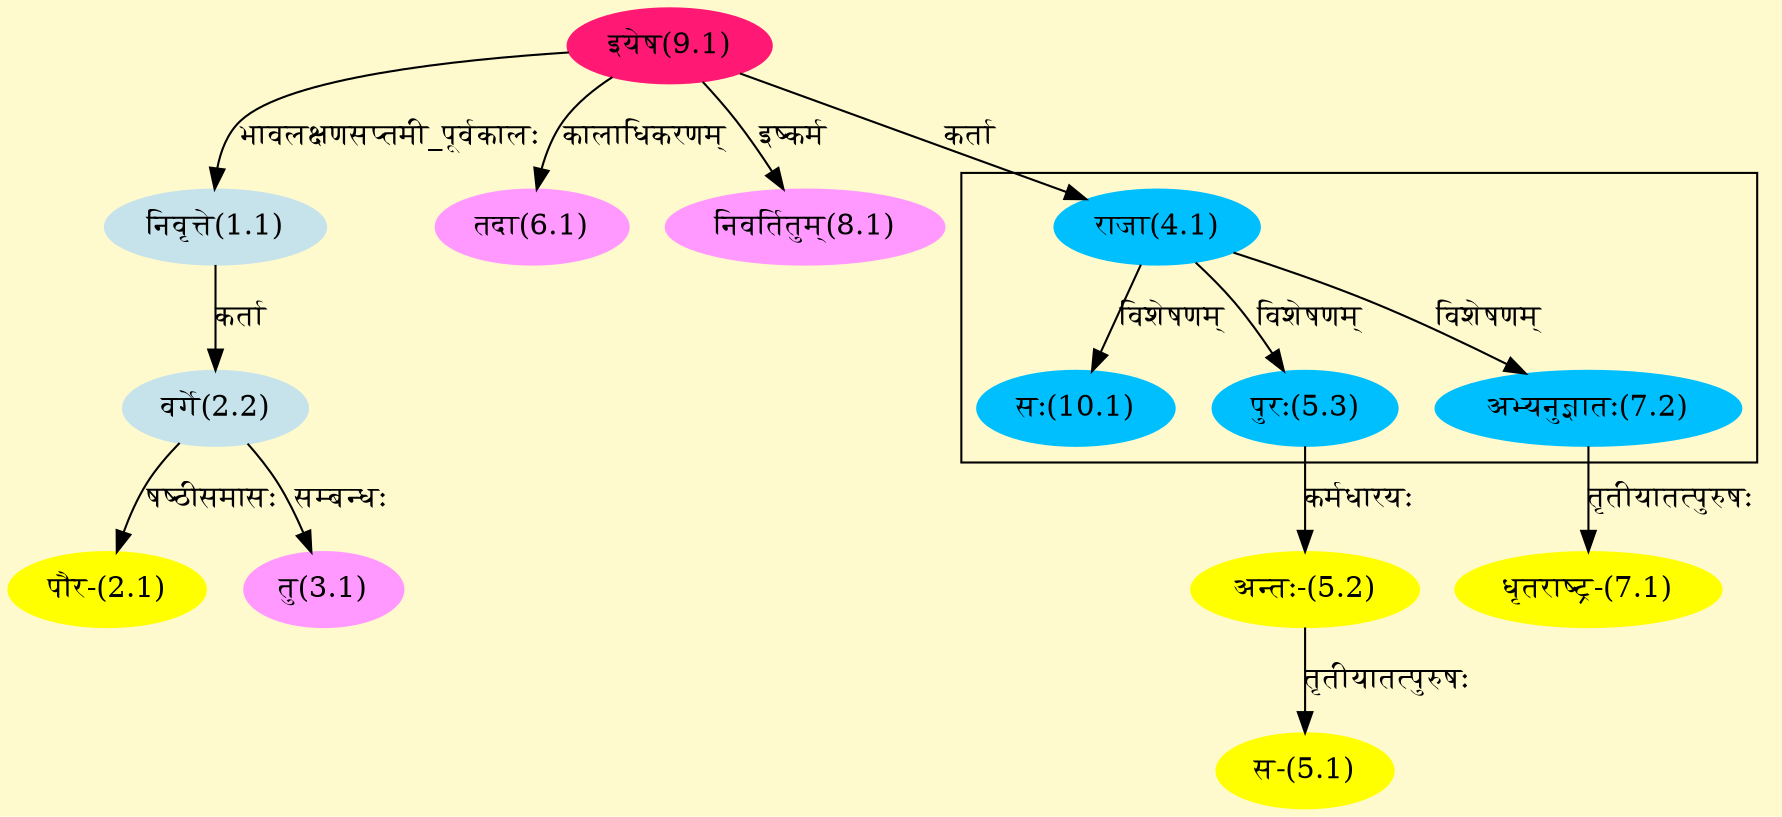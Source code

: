 digraph G{
rankdir=BT;
 compound=true;
 bgcolor="lemonchiffon1";

subgraph cluster_1{
Node5_3 [style=filled, color="#00BFFF" label = "पुरः(5.3)"]
Node4_1 [style=filled, color="#00BFFF" label = "राजा(4.1)"]
Node7_2 [style=filled, color="#00BFFF" label = "अभ्यनुज्ञातः(7.2)"]
Node10_1 [style=filled, color="#00BFFF" label = "सः(10.1)"]

}
Node1_1 [style=filled, color="#C6E2EB" label = "निवृत्ते(1.1)"]
Node9_1 [style=filled, color="#FF1975" label = "इयेष(9.1)"]
Node2_1 [style=filled, color="#FFFF00" label = "पौर-(2.1)"]
Node2_2 [style=filled, color="#C6E2EB" label = "वर्गे(2.2)"]
Node3_1 [style=filled, color="#FF99FF" label = "तु(3.1)"]
Node4_1 [style=filled, color="#00BFFF" label = "राजा(4.1)"]
Node5_1 [style=filled, color="#FFFF00" label = "स-(5.1)"]
Node5_2 [style=filled, color="#FFFF00" label = "अन्तः-(5.2)"]
Node5_3 [style=filled, color="#00BFFF" label = "पुरः(5.3)"]
Node6_1 [style=filled, color="#FF99FF" label = "तदा(6.1)"]
Node7_1 [style=filled, color="#FFFF00" label = "धृतराष्ट्र-(7.1)"]
Node7_2 [style=filled, color="#00BFFF" label = "अभ्यनुज्ञातः(7.2)"]
Node8_1 [style=filled, color="#FF99FF" label = "निवर्तितुम्(8.1)"]
/* Start of Relations section */

Node1_1 -> Node9_1 [  label="भावलक्षणसप्तमी_पूर्वकालः"  dir="back" ]
Node2_1 -> Node2_2 [  label="षष्ठीसमासः"  dir="back" ]
Node2_2 -> Node1_1 [  label="कर्ता"  dir="back" ]
Node3_1 -> Node2_2 [  label="सम्बन्धः"  dir="back" ]
Node4_1 -> Node9_1 [  label="कर्ता"  dir="back" ]
Node5_1 -> Node5_2 [  label="तृतीयातत्पुरुषः"  dir="back" ]
Node5_2 -> Node5_3 [  label="कर्मधारयः"  dir="back" ]
Node5_3 -> Node4_1 [  label="विशेषणम्"  dir="back" ]
Node6_1 -> Node9_1 [  label="कालाधिकरणम्"  dir="back" ]
Node7_1 -> Node7_2 [  label="तृतीयातत्पुरुषः"  dir="back" ]
Node7_2 -> Node4_1 [  label="विशेषणम्"  dir="back" ]
Node8_1 -> Node9_1 [  label="इष्कर्म"  dir="back" ]
Node10_1 -> Node4_1 [  label="विशेषणम्"  dir="back" ]
}
